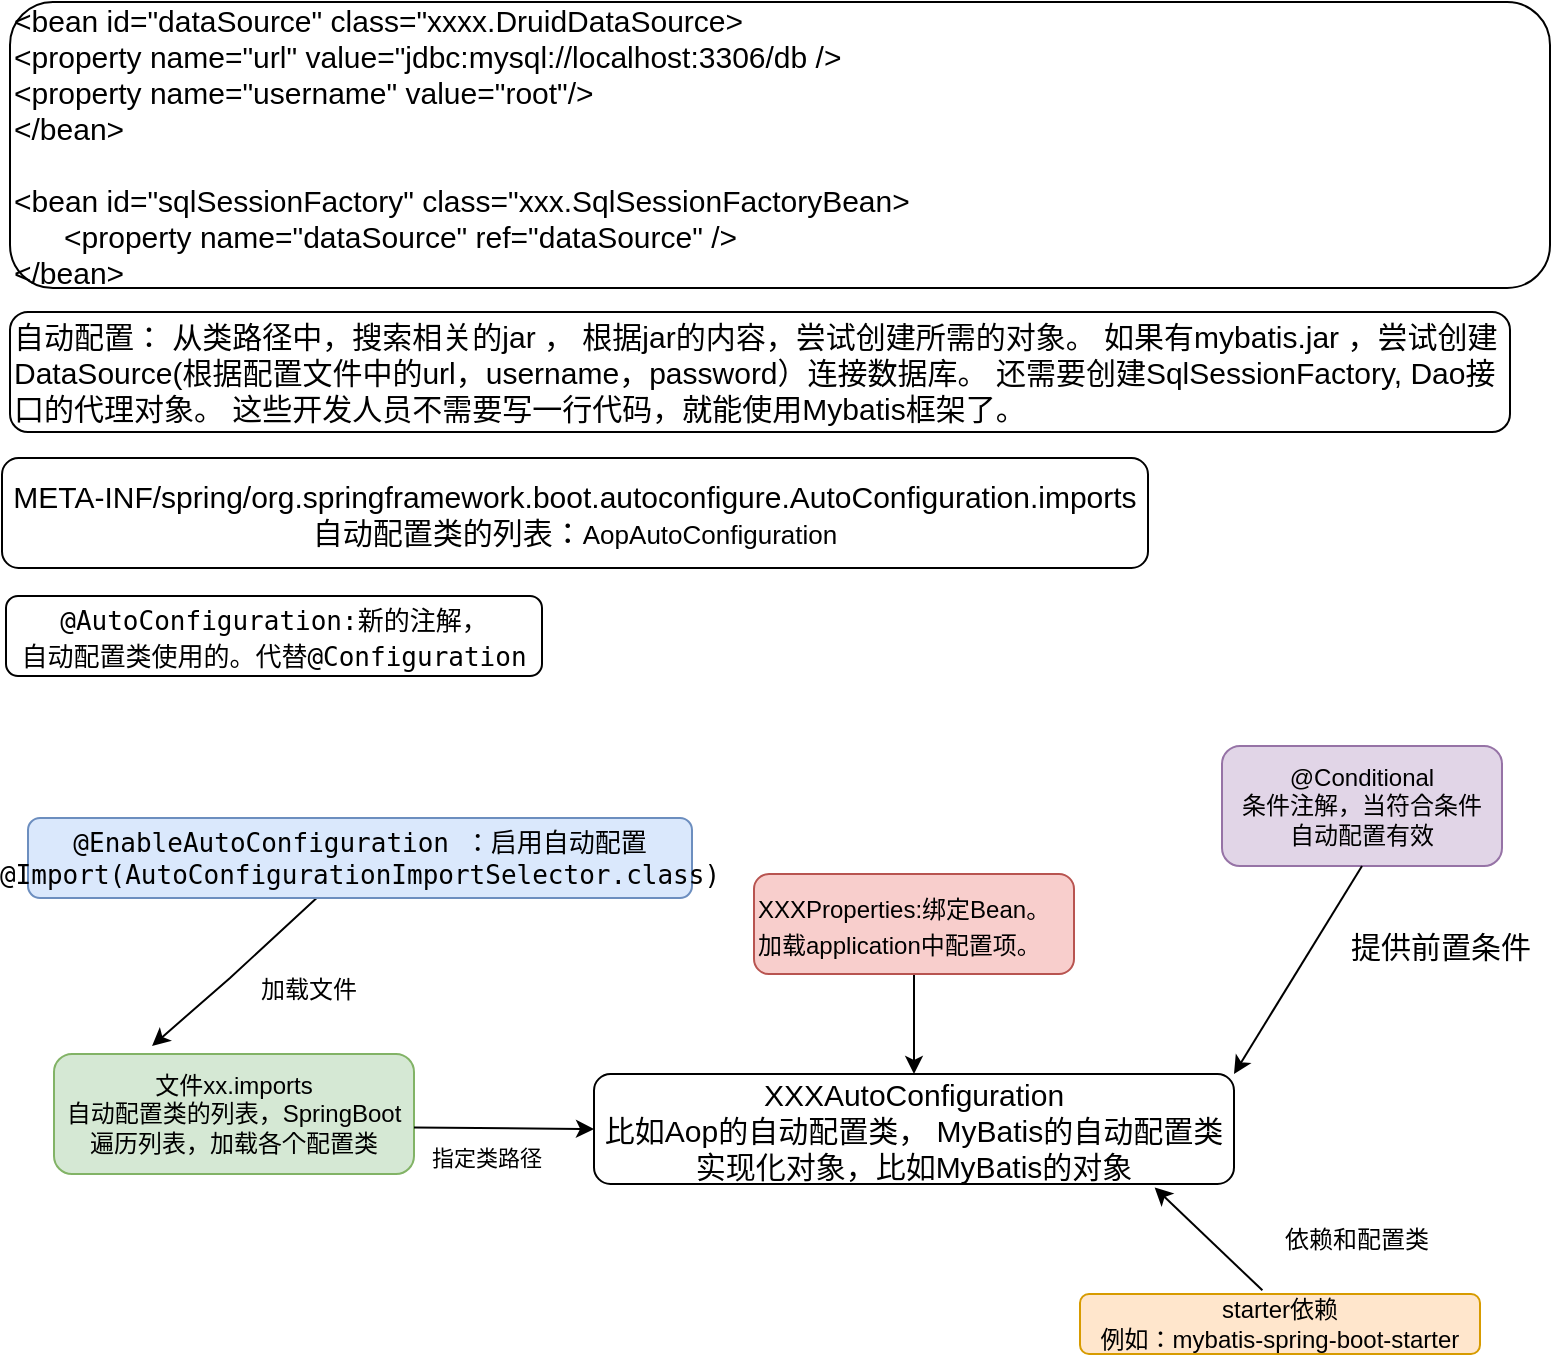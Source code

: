 <mxfile version="17.2.4" type="device" pages="2"><diagram id="cPsyvMp2GRMEPkSod9hW" name="第 1 页"><mxGraphModel dx="981" dy="597" grid="0" gridSize="10" guides="0" tooltips="1" connect="1" arrows="1" fold="1" page="1" pageScale="1" pageWidth="827" pageHeight="1169" math="0" shadow="0"><root><mxCell id="0"/><mxCell id="1" parent="0"/><mxCell id="pZa-8jkzTHcYV_0DeskW-3" value="&amp;lt;bean id=&quot;dataSource&quot; class=&quot;xxxx.DruidDataSource&amp;gt;&lt;br&gt;&amp;lt;property name=&quot;url&quot; value=&quot;jdbc:mysql://localhost:3306/db /&amp;gt;&lt;br&gt;&amp;lt;property name=&quot;username&quot; value=&quot;root&quot;/&amp;gt;&lt;br&gt;&amp;lt;/bean&amp;gt;&lt;br&gt;&lt;br&gt;&amp;lt;bean id=&quot;sqlSessionFactory&quot; class=&quot;xxx.SqlSessionFactoryBean&amp;gt;&lt;br&gt;&amp;nbsp; &amp;nbsp; &amp;nbsp; &amp;lt;property name=&quot;dataSource&quot; ref=&quot;dataSource&quot; /&amp;gt;&lt;br&gt;&amp;lt;/bean&amp;gt;" style="rounded=1;whiteSpace=wrap;html=1;fontSize=15;align=left;" vertex="1" parent="1"><mxGeometry x="28" y="14" width="770" height="143" as="geometry"/></mxCell><mxCell id="pZa-8jkzTHcYV_0DeskW-4" value="自动配置： 从类路径中，搜索相关的jar ， 根据jar的内容，尝试创建所需的对象。 如果有mybatis.jar ，尝试创建DataSource(根据配置文件中的url，username，password）连接数据库。 还需要创建SqlSessionFactory, Dao接口的代理对象。 这些开发人员不需要写一行代码，就能使用Mybatis框架了。" style="rounded=1;whiteSpace=wrap;html=1;fontSize=15;align=left;" vertex="1" parent="1"><mxGeometry x="28" y="169" width="750" height="60" as="geometry"/></mxCell><mxCell id="pZa-8jkzTHcYV_0DeskW-5" value="XXXAutoConfiguration&lt;br&gt;比如Aop的自动配置类， MyBatis的自动配置类&lt;br&gt;实现化对象，比如MyBatis的对象" style="rounded=1;whiteSpace=wrap;html=1;fontSize=15;" vertex="1" parent="1"><mxGeometry x="320" y="550" width="320" height="55" as="geometry"/></mxCell><mxCell id="pZa-8jkzTHcYV_0DeskW-6" value="META-INF/spring/org.springframework.boot.autoconfigure.AutoConfiguration.imports&lt;br&gt;自动配置类的列表：&lt;span style=&quot;background-color: rgb(255 , 255 , 255) ; font-size: 13px&quot;&gt;Ao&lt;/span&gt;&lt;font style=&quot;background-color: rgb(255 , 255 , 255) ; font-size: 13px&quot;&gt;pAutoConfiguration&lt;/font&gt;" style="rounded=1;whiteSpace=wrap;html=1;fontSize=15;" vertex="1" parent="1"><mxGeometry x="24" y="242" width="573" height="55" as="geometry"/></mxCell><mxCell id="a3BaBhh1nt334rFpQ_Ma-2" value="&lt;div style=&quot;background-color: rgb(255 , 255 , 255) ; font-family: &amp;#34;jetbrains mono&amp;#34; , monospace&quot;&gt;&lt;pre&gt;&lt;span style=&quot;font-size: 13px&quot;&gt;&lt;font style=&quot;font-size: 13px&quot;&gt;@AutoConfiguration:新的注解，&lt;br&gt;自动配置类使用的。代替@Configuration&lt;/font&gt;&lt;/span&gt;&lt;/pre&gt;&lt;/div&gt;" style="rounded=1;whiteSpace=wrap;html=1;fontSize=15;" vertex="1" parent="1"><mxGeometry x="26" y="311" width="268" height="40" as="geometry"/></mxCell><mxCell id="a3BaBhh1nt334rFpQ_Ma-3" value="&lt;span&gt;文件xx.imports&lt;br&gt;自动配置类的列表，SpringBoot遍历列表，加载各个配置类&lt;br&gt;&lt;/span&gt;" style="rounded=1;whiteSpace=wrap;html=1;fontSize=12;fillColor=#d5e8d4;strokeColor=#82b366;" vertex="1" parent="1"><mxGeometry x="50" y="540" width="180" height="60" as="geometry"/></mxCell><mxCell id="a3BaBhh1nt334rFpQ_Ma-4" value="" style="endArrow=classic;html=1;rounded=0;fontSize=12;" edge="1" parent="1" source="a3BaBhh1nt334rFpQ_Ma-6"><mxGeometry width="50" height="50" relative="1" as="geometry"><mxPoint x="113.7" y="472.32" as="sourcePoint"/><mxPoint x="99" y="536" as="targetPoint"/><Array as="points"><mxPoint x="138" y="502"/></Array></mxGeometry></mxCell><mxCell id="a3BaBhh1nt334rFpQ_Ma-5" value="加载文件" style="text;html=1;align=center;verticalAlign=middle;resizable=0;points=[];autosize=1;strokeColor=none;fillColor=none;fontSize=12;" vertex="1" parent="1"><mxGeometry x="147" y="498" width="60" height="20" as="geometry"/></mxCell><mxCell id="a3BaBhh1nt334rFpQ_Ma-6" value="&lt;pre style=&quot;font-size: 13px&quot;&gt;@EnableAutoConfiguration ：启用自动配置&lt;br&gt;@Import&lt;span style=&quot;font-family: &amp;#34;jetbrains mono&amp;#34; , monospace&quot;&gt;(AutoConfigurationImportSelector.&lt;/span&gt;&lt;span style=&quot;font-family: &amp;#34;jetbrains mono&amp;#34; , monospace&quot;&gt;class&lt;/span&gt;&lt;span style=&quot;font-family: &amp;#34;jetbrains mono&amp;#34; , monospace&quot;&gt;)&lt;/span&gt;&lt;/pre&gt;" style="rounded=1;whiteSpace=wrap;html=1;fontSize=12;fillColor=#dae8fc;strokeColor=#6c8ebf;" vertex="1" parent="1"><mxGeometry x="37" y="422" width="332" height="40" as="geometry"/></mxCell><mxCell id="a3BaBhh1nt334rFpQ_Ma-7" value="starter依赖&lt;br&gt;例如：mybatis-spring-boot-starter" style="rounded=1;whiteSpace=wrap;html=1;fontSize=12;fillColor=#ffe6cc;strokeColor=#d79b00;" vertex="1" parent="1"><mxGeometry x="563" y="660" width="200" height="30" as="geometry"/></mxCell><mxCell id="a3BaBhh1nt334rFpQ_Ma-9" value="依赖和配置类" style="text;html=1;align=center;verticalAlign=middle;resizable=0;points=[];autosize=1;strokeColor=none;fillColor=none;fontSize=12;fontColor=#000000;" vertex="1" parent="1"><mxGeometry x="656" y="623" width="90" height="20" as="geometry"/></mxCell><mxCell id="a3BaBhh1nt334rFpQ_Ma-12" value="提供前置条件" style="text;html=1;align=center;verticalAlign=middle;resizable=0;points=[];autosize=1;strokeColor=none;fillColor=none;fontSize=15;fontColor=#000000;" vertex="1" parent="1"><mxGeometry x="688" y="476" width="110" height="20" as="geometry"/></mxCell><mxCell id="a3BaBhh1nt334rFpQ_Ma-16" style="edgeStyle=orthogonalEdgeStyle;rounded=0;orthogonalLoop=1;jettySize=auto;html=1;fontSize=12;fontColor=#000000;" edge="1" parent="1" source="a3BaBhh1nt334rFpQ_Ma-13" target="pZa-8jkzTHcYV_0DeskW-5"><mxGeometry relative="1" as="geometry"/></mxCell><mxCell id="a3BaBhh1nt334rFpQ_Ma-13" value="&lt;font style=&quot;font-size: 12px&quot;&gt;XXXProperties:绑定Bean。&lt;br&gt;加载application中配置项。&lt;/font&gt;" style="rounded=1;whiteSpace=wrap;html=1;fontSize=15;align=left;fillColor=#f8cecc;strokeColor=#b85450;" vertex="1" parent="1"><mxGeometry x="400" y="450" width="160" height="50" as="geometry"/></mxCell><mxCell id="a3BaBhh1nt334rFpQ_Ma-15" value="" style="endArrow=classic;html=1;rounded=0;fontSize=12;fontColor=#000000;exitX=0.456;exitY=-0.061;exitDx=0;exitDy=0;exitPerimeter=0;entryX=0.876;entryY=1.032;entryDx=0;entryDy=0;entryPerimeter=0;" edge="1" parent="1" source="a3BaBhh1nt334rFpQ_Ma-7" target="pZa-8jkzTHcYV_0DeskW-5"><mxGeometry width="50" height="50" relative="1" as="geometry"><mxPoint x="530" y="690" as="sourcePoint"/><mxPoint x="580" y="640" as="targetPoint"/></mxGeometry></mxCell><mxCell id="a3BaBhh1nt334rFpQ_Ma-18" value="&lt;div&gt;@Conditional&lt;/div&gt;&lt;div&gt;条件注解，当符合条件&lt;/div&gt;&lt;div&gt;自动配置有效&lt;/div&gt;" style="rounded=1;whiteSpace=wrap;html=1;fontSize=12;fillColor=#e1d5e7;strokeColor=#9673a6;" vertex="1" parent="1"><mxGeometry x="634" y="386" width="140" height="60" as="geometry"/></mxCell><mxCell id="a3BaBhh1nt334rFpQ_Ma-19" value="" style="endArrow=classic;html=1;rounded=0;fontSize=12;fontColor=#000000;exitX=0.5;exitY=1;exitDx=0;exitDy=0;" edge="1" parent="1" source="a3BaBhh1nt334rFpQ_Ma-18"><mxGeometry width="50" height="50" relative="1" as="geometry"><mxPoint x="650" y="540" as="sourcePoint"/><mxPoint x="640" y="550" as="targetPoint"/></mxGeometry></mxCell><mxCell id="a3BaBhh1nt334rFpQ_Ma-24" value="" style="endArrow=classic;html=1;rounded=0;fontSize=11;fontColor=#000000;exitX=1;exitY=0.613;exitDx=0;exitDy=0;exitPerimeter=0;entryX=0;entryY=0.5;entryDx=0;entryDy=0;" edge="1" parent="1" source="a3BaBhh1nt334rFpQ_Ma-3" target="pZa-8jkzTHcYV_0DeskW-5"><mxGeometry width="50" height="50" relative="1" as="geometry"><mxPoint x="305" y="691" as="sourcePoint"/><mxPoint x="355" y="641" as="targetPoint"/></mxGeometry></mxCell><mxCell id="a3BaBhh1nt334rFpQ_Ma-25" value="指定类路径" style="text;html=1;align=center;verticalAlign=middle;resizable=0;points=[];autosize=1;strokeColor=none;fillColor=none;fontSize=11;fontColor=#000000;" vertex="1" parent="1"><mxGeometry x="233" y="583" width="65" height="17" as="geometry"/></mxCell></root></mxGraphModel></diagram><diagram id="4Bqzf-TJU8wHKlmNHbMi" name="第 2 页"><mxGraphModel dx="981" dy="597" grid="1" gridSize="10" guides="1" tooltips="1" connect="1" arrows="1" fold="1" page="1" pageScale="1" pageWidth="827" pageHeight="1169" math="0" shadow="0"><root><mxCell id="0"/><mxCell id="1" parent="0"/><mxCell id="I1uAXkt7QiyhxsY44Gpy-1" value="&lt;span style=&quot;color: rgb(51 , 51 , 51) ; font-family: &amp;#34;pingfang sc&amp;#34; , &amp;#34;helvetica neue&amp;#34; , &amp;#34;arial&amp;#34; , &amp;#34;hiragino sans gb&amp;#34; , &amp;#34;microsoft yahei ui&amp;#34; , &amp;#34;microsoft yahei&amp;#34; , &amp;#34;simsun&amp;#34; , sans-serif ; font-size: 14px ; background-color: rgb(255 , 255 , 255)&quot;&gt;SPI 全称：Service Provider Interface，是Java提供的一套用来被第三方实现或者扩展的接口，它可以用来启用框架扩展和替换组件。&lt;/span&gt;" style="rounded=1;whiteSpace=wrap;html=1;align=left;" vertex="1" parent="1"><mxGeometry x="40" y="40" width="850" height="50" as="geometry"/></mxCell></root></mxGraphModel></diagram></mxfile>